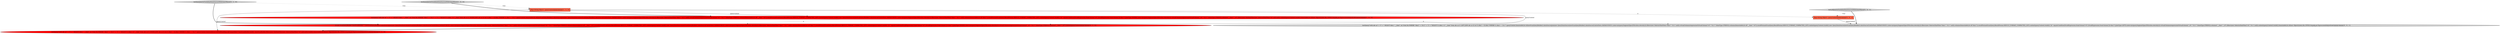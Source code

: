digraph {
1 [style = filled, label = "testInnerJoinOnTwoInlineDataSourcesWithOuterWhere['1', '0', '0']", fillcolor = lightgray, shape = diamond image = "AAA0AAABBB1BBB"];
3 [style = filled, label = "Druids.ScanQueryBuilder baseScanBuilder = newScanQueryBuilder().dataSource(join(new QueryDataSource(newScanQueryBuilder().dataSource(CalciteTests.DATASOURCE1).intervals(querySegmentSpec(Filtration.eternity())).filters(new SelectorDimFilter(\"dim1\",\"10.1\",null)).virtualColumns(expressionVirtualColumn(\"v0\",\"'10.1'\",ValueType.STRING)).columns(ImmutableList.of(\"__time\",\"v0\")).resultFormat(ScanQuery.ResultFormat.RESULT_FORMAT_COMPACTED_LIST).context(queryContext).build()),new QueryDataSource(newScanQueryBuilder().dataSource(CalciteTests.DATASOURCE1).intervals(querySegmentSpec(Filtration.eternity())).filters(new SelectorDimFilter(\"dim1\",\"10.1\",null)).columns(ImmutableList.of(\"dim1\")).resultFormat(ScanQuery.ResultFormat.RESULT_FORMAT_COMPACTED_LIST).context(queryContext).build()),\"j0.\",equalsCondition(DruidExpression.fromColumn(\"v0\"),DruidExpression.fromColumn(\"j0.dim1\")),JoinType.INNER)).intervals(querySegmentSpec(Filtration.eternity())).virtualColumns(expressionVirtualColumn(\"_v0\",\"'10.1'\",ValueType.STRING)).columns(\"__time\",\"_v0\").context(queryContext)@@@3@@@['0', '1', '0']", fillcolor = red, shape = ellipse image = "AAA1AAABBB2BBB"];
2 [style = filled, label = "Map<String,Object> queryContext@@@2@@@['1', '1', '0']", fillcolor = tomato, shape = box image = "AAA0AAABBB1BBB"];
8 [style = filled, label = "Map<String,Object> queryContext@@@2@@@['0', '0', '1']", fillcolor = tomato, shape = box image = "AAA0AAABBB3BBB"];
0 [style = filled, label = "testQuery(\"with abc as\" + \"(\" + \" SELECT dim1, \"__time\", m1 from foo WHERE \"dim1\" = '10.1'\" + \")\" + \"SELECT t1.dim1, t1.\"__time\" from abc as t1 INNER JOIN abc as t2 on t1.dim1 = t2.dim1 WHERE t1.dim1 = '10.1'\",queryContext,ImmutableList.of(newScanQueryBuilder().dataSource(join(new QueryDataSource(newScanQueryBuilder().dataSource(CalciteTests.DATASOURCE1).intervals(querySegmentSpec(Filtration.eternity())).filters(new SelectorDimFilter(\"dim1\",\"10.1\",null)).virtualColumns(expressionVirtualColumn(\"v0\",\"'10.1'\",ValueType.STRING)).columns(ImmutableList.of(\"__time\",\"v0\")).resultFormat(ScanQuery.ResultFormat.RESULT_FORMAT_COMPACTED_LIST).context(queryContext).build()),new QueryDataSource(newScanQueryBuilder().dataSource(CalciteTests.DATASOURCE1).intervals(querySegmentSpec(Filtration.eternity())).filters(new SelectorDimFilter(\"dim1\",\"10.1\",null)).columns(ImmutableList.of(\"dim1\")).resultFormat(ScanQuery.ResultFormat.RESULT_FORMAT_COMPACTED_LIST).context(queryContext).build()),\"j0.\",equalsCondition(DruidExpression.fromColumn(\"v0\"),DruidExpression.fromColumn(\"j0.dim1\")),JoinType.INNER)).intervals(querySegmentSpec(Filtration.eternity())).virtualColumns(expressionVirtualColumn(\"_v0\",\"'10.1'\",ValueType.STRING)).columns(\"__time\",\"_v0\").filters(new NotDimFilter(new SelectorDimFilter(\"v0\",null,null))).context(queryContext).build()),ImmutableList.of(new Object((((edu.fdu.CPPDG.tinypdg.pe.ExpressionInfo@a92380))@@@3@@@['1', '0', '0']", fillcolor = red, shape = ellipse image = "AAA1AAABBB1BBB"];
6 [style = filled, label = "testQuery(\"with abc as\" + \"(\" + \" SELECT dim1, \"__time\", m1 from foo WHERE \"dim1\" = '10.1'\" + \")\" + \"SELECT t1.dim1, t1.\"__time\" from abc as t1 LEFT JOIN abc as t2 on t1.dim1 = t2.dim1 WHERE t1.dim1 = '10.1'\",queryContext,ImmutableList.of(newScanQueryBuilder().dataSource(join(new QueryDataSource(newScanQueryBuilder().dataSource(CalciteTests.DATASOURCE1).intervals(querySegmentSpec(Filtration.eternity())).filters(new SelectorDimFilter(\"dim1\",\"10.1\",null)).virtualColumns(expressionVirtualColumn(\"v0\",\"'10.1'\",ValueType.STRING)).columns(ImmutableList.of(\"__time\",\"v0\")).resultFormat(ScanQuery.ResultFormat.RESULT_FORMAT_COMPACTED_LIST).context(queryContext).build()),new QueryDataSource(newScanQueryBuilder().dataSource(CalciteTests.DATASOURCE1).intervals(querySegmentSpec(Filtration.eternity())).filters(new SelectorDimFilter(\"dim1\",\"10.1\",null)).columns(ImmutableList.of(\"dim1\")).resultFormat(ScanQuery.ResultFormat.RESULT_FORMAT_COMPACTED_LIST).context(queryContext).build()),\"j0.\",equalsCondition(DruidExpression.fromColumn(\"v0\"),DruidExpression.fromColumn(\"j0.dim1\")),JoinType.LEFT)).intervals(querySegmentSpec(Filtration.eternity())).virtualColumns(expressionVirtualColumn(\"_v0\",\"'10.1'\",ValueType.STRING)).columns(\"__time\",\"_v0\").filters(new SelectorDimFilter(\"v0\",\"10.1\",null)).context(queryContext).build()),ImmutableList.of(new Object((((edu.fdu.CPPDG.tinypdg.pe.ExpressionInfo@a924e6))@@@3@@@['0', '0', '1']", fillcolor = lightgray, shape = ellipse image = "AAA0AAABBB3BBB"];
4 [style = filled, label = "testInnerJoinOnTwoInlineDataSourcesWithOuterWhere['0', '1', '0']", fillcolor = lightgray, shape = diamond image = "AAA0AAABBB2BBB"];
5 [style = filled, label = "testQuery(\"with abc as\" + \"(\" + \" SELECT dim1, \"__time\", m1 from foo WHERE \"dim1\" = '10.1'\" + \")\" + \"SELECT t1.dim1, t1.\"__time\" from abc as t1 INNER JOIN abc as t2 on t1.dim1 = t2.dim1 WHERE t1.dim1 = '10.1'\",queryContext,ImmutableList.of(NullHandling.sqlCompatible()? baseScanBuilder.build(): baseScanBuilder.filters(new NotDimFilter(new SelectorDimFilter(\"v0\",null,null))).build()),ImmutableList.of(new Object((((edu.fdu.CPPDG.tinypdg.pe.ExpressionInfo@a9243a))@@@4@@@['0', '1', '0']", fillcolor = red, shape = ellipse image = "AAA1AAABBB2BBB"];
7 [style = filled, label = "testLeftJoinOnTwoInlineDataSourcesWithOuterWhere['0', '0', '1']", fillcolor = lightgray, shape = diamond image = "AAA0AAABBB3BBB"];
4->3 [style = bold, label=""];
3->5 [style = bold, label=""];
2->3 [style = solid, label="queryContext"];
1->0 [style = bold, label=""];
0->3 [style = dashed, label="0"];
1->2 [style = dotted, label="true"];
2->0 [style = solid, label="queryContext"];
7->8 [style = dotted, label="true"];
8->6 [style = solid, label="queryContext"];
2->8 [style = dashed, label="0"];
2->5 [style = solid, label="queryContext"];
7->6 [style = bold, label=""];
4->2 [style = dotted, label="true"];
0->6 [style = dashed, label="0"];
}
